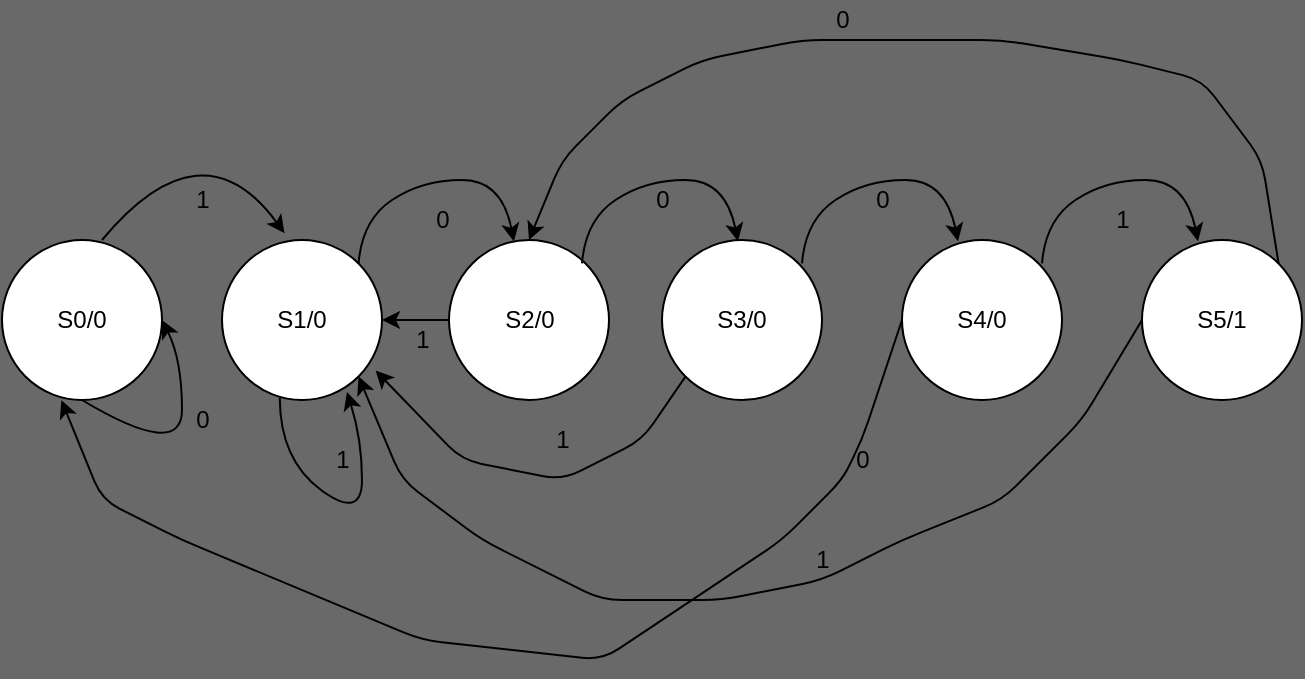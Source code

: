 <mxfile>
    <diagram id="OVht8wm5Ji7hTweQ56bp" name="第 1 页">
        <mxGraphModel dx="761" dy="443" grid="1" gridSize="10" guides="1" tooltips="1" connect="1" arrows="1" fold="1" page="1" pageScale="1" pageWidth="827" pageHeight="1169" background="#696969" math="0" shadow="0">
            <root>
                <mxCell id="0"/>
                <mxCell id="1" parent="0"/>
                <mxCell id="2" value="S0/0" style="ellipse;whiteSpace=wrap;html=1;aspect=fixed;" parent="1" vertex="1">
                    <mxGeometry x="120" y="200" width="80" height="80" as="geometry"/>
                </mxCell>
                <mxCell id="3" value="S1/0" style="ellipse;whiteSpace=wrap;html=1;aspect=fixed;" parent="1" vertex="1">
                    <mxGeometry x="230" y="200" width="80" height="80" as="geometry"/>
                </mxCell>
                <mxCell id="33" style="edgeStyle=none;html=1;exitX=0;exitY=0.5;exitDx=0;exitDy=0;entryX=1;entryY=0.5;entryDx=0;entryDy=0;" parent="1" source="4" target="3" edge="1">
                    <mxGeometry relative="1" as="geometry"/>
                </mxCell>
                <mxCell id="4" value="S2/0" style="ellipse;whiteSpace=wrap;html=1;aspect=fixed;" parent="1" vertex="1">
                    <mxGeometry x="343.5" y="200" width="80" height="80" as="geometry"/>
                </mxCell>
                <mxCell id="35" style="edgeStyle=none;html=1;exitX=0;exitY=1;exitDx=0;exitDy=0;entryX=0.96;entryY=0.816;entryDx=0;entryDy=0;entryPerimeter=0;" parent="1" source="5" target="3" edge="1">
                    <mxGeometry relative="1" as="geometry">
                        <mxPoint x="360" y="310" as="targetPoint"/>
                        <Array as="points">
                            <mxPoint x="440" y="300"/>
                            <mxPoint x="400" y="320"/>
                            <mxPoint x="350" y="310"/>
                        </Array>
                    </mxGeometry>
                </mxCell>
                <mxCell id="5" value="S3/0" style="ellipse;whiteSpace=wrap;html=1;aspect=fixed;" parent="1" vertex="1">
                    <mxGeometry x="450" y="200" width="80" height="80" as="geometry"/>
                </mxCell>
                <mxCell id="37" style="edgeStyle=none;html=1;exitX=0;exitY=0.5;exitDx=0;exitDy=0;entryX=0.371;entryY=1.001;entryDx=0;entryDy=0;entryPerimeter=0;" parent="1" source="6" edge="1" target="2">
                    <mxGeometry relative="1" as="geometry">
                        <mxPoint x="300" y="270" as="targetPoint"/>
                        <Array as="points">
                            <mxPoint x="550" y="300"/>
                            <mxPoint x="540" y="320"/>
                            <mxPoint x="510" y="350"/>
                            <mxPoint x="480" y="370"/>
                            <mxPoint x="420" y="410"/>
                            <mxPoint x="330" y="400"/>
                            <mxPoint x="210" y="350"/>
                            <mxPoint x="170" y="330"/>
                        </Array>
                    </mxGeometry>
                </mxCell>
                <mxCell id="6" value="S4/0" style="ellipse;whiteSpace=wrap;html=1;aspect=fixed;" parent="1" vertex="1">
                    <mxGeometry x="570" y="200" width="80" height="80" as="geometry"/>
                </mxCell>
                <mxCell id="7" value="" style="curved=1;endArrow=classic;html=1;entryX=0.391;entryY=-0.042;entryDx=0;entryDy=0;entryPerimeter=0;" parent="1" target="3" edge="1">
                    <mxGeometry width="50" height="50" relative="1" as="geometry">
                        <mxPoint x="170" y="200" as="sourcePoint"/>
                        <mxPoint x="220" y="150" as="targetPoint"/>
                        <Array as="points">
                            <mxPoint x="220" y="140"/>
                        </Array>
                    </mxGeometry>
                </mxCell>
                <mxCell id="29" style="edgeStyle=none;html=1;exitX=0;exitY=0.5;exitDx=0;exitDy=0;entryX=1;entryY=1;entryDx=0;entryDy=0;" parent="1" source="8" target="3" edge="1">
                    <mxGeometry relative="1" as="geometry">
                        <mxPoint x="410" y="360" as="targetPoint"/>
                        <Array as="points">
                            <mxPoint x="660" y="290"/>
                            <mxPoint x="620" y="330"/>
                            <mxPoint x="570" y="350"/>
                            <mxPoint x="530" y="370"/>
                            <mxPoint x="480" y="380"/>
                            <mxPoint x="420" y="380"/>
                            <mxPoint x="360" y="350"/>
                            <mxPoint x="320" y="320"/>
                        </Array>
                    </mxGeometry>
                </mxCell>
                <mxCell id="39" style="edgeStyle=none;html=1;exitX=1;exitY=0;exitDx=0;exitDy=0;entryX=0.5;entryY=0;entryDx=0;entryDy=0;" edge="1" parent="1" source="8" target="4">
                    <mxGeometry relative="1" as="geometry">
                        <mxPoint x="400" y="160" as="targetPoint"/>
                        <Array as="points">
                            <mxPoint x="750" y="160"/>
                            <mxPoint x="720" y="120"/>
                            <mxPoint x="680" y="110"/>
                            <mxPoint x="620" y="100"/>
                            <mxPoint x="570" y="100"/>
                            <mxPoint x="520" y="100"/>
                            <mxPoint x="470" y="110"/>
                            <mxPoint x="430" y="130"/>
                            <mxPoint x="400" y="160"/>
                        </Array>
                    </mxGeometry>
                </mxCell>
                <mxCell id="8" value="S5/1" style="ellipse;whiteSpace=wrap;html=1;aspect=fixed;" parent="1" vertex="1">
                    <mxGeometry x="690" y="200" width="80" height="80" as="geometry"/>
                </mxCell>
                <mxCell id="12" value="" style="curved=1;endArrow=classic;html=1;exitX=1;exitY=0;exitDx=0;exitDy=0;" parent="1" source="3" target="4" edge="1">
                    <mxGeometry width="50" height="50" relative="1" as="geometry">
                        <mxPoint x="290" y="220" as="sourcePoint"/>
                        <mxPoint x="340" y="170" as="targetPoint"/>
                        <Array as="points">
                            <mxPoint x="300" y="190"/>
                            <mxPoint x="330" y="170"/>
                            <mxPoint x="370" y="170"/>
                        </Array>
                    </mxGeometry>
                </mxCell>
                <mxCell id="13" value="" style="curved=1;endArrow=classic;html=1;exitX=1;exitY=0;exitDx=0;exitDy=0;" parent="1" edge="1">
                    <mxGeometry width="50" height="50" relative="1" as="geometry">
                        <mxPoint x="410.004" y="211.716" as="sourcePoint"/>
                        <mxPoint x="487.994" y="200.658" as="targetPoint"/>
                        <Array as="points">
                            <mxPoint x="411.72" y="190"/>
                            <mxPoint x="441.72" y="170"/>
                            <mxPoint x="481.72" y="170"/>
                        </Array>
                    </mxGeometry>
                </mxCell>
                <mxCell id="14" value="" style="curved=1;endArrow=classic;html=1;exitX=1;exitY=0;exitDx=0;exitDy=0;" parent="1" edge="1">
                    <mxGeometry width="50" height="50" relative="1" as="geometry">
                        <mxPoint x="520.004" y="211.716" as="sourcePoint"/>
                        <mxPoint x="597.994" y="200.658" as="targetPoint"/>
                        <Array as="points">
                            <mxPoint x="521.72" y="190"/>
                            <mxPoint x="551.72" y="170"/>
                            <mxPoint x="591.72" y="170"/>
                        </Array>
                    </mxGeometry>
                </mxCell>
                <mxCell id="15" value="" style="curved=1;endArrow=classic;html=1;exitX=1;exitY=0;exitDx=0;exitDy=0;" parent="1" edge="1">
                    <mxGeometry width="50" height="50" relative="1" as="geometry">
                        <mxPoint x="640.004" y="211.716" as="sourcePoint"/>
                        <mxPoint x="717.994" y="200.658" as="targetPoint"/>
                        <Array as="points">
                            <mxPoint x="641.72" y="190"/>
                            <mxPoint x="671.72" y="170"/>
                            <mxPoint x="711.72" y="170"/>
                        </Array>
                    </mxGeometry>
                </mxCell>
                <mxCell id="18" value="0" style="text;html=1;align=center;verticalAlign=middle;resizable=0;points=[];autosize=1;strokeColor=none;" parent="1" vertex="1">
                    <mxGeometry x="330" y="180" width="20" height="20" as="geometry"/>
                </mxCell>
                <mxCell id="21" value="1" style="text;html=1;align=center;verticalAlign=middle;resizable=0;points=[];autosize=1;strokeColor=none;" parent="1" vertex="1">
                    <mxGeometry x="210" y="170" width="20" height="20" as="geometry"/>
                </mxCell>
                <mxCell id="22" value="0" style="text;html=1;align=center;verticalAlign=middle;resizable=0;points=[];autosize=1;strokeColor=none;" parent="1" vertex="1">
                    <mxGeometry x="440" y="170" width="20" height="20" as="geometry"/>
                </mxCell>
                <mxCell id="23" value="0" style="text;html=1;align=center;verticalAlign=middle;resizable=0;points=[];autosize=1;strokeColor=none;" parent="1" vertex="1">
                    <mxGeometry x="550" y="170" width="20" height="20" as="geometry"/>
                </mxCell>
                <mxCell id="25" value="1" style="text;html=1;align=center;verticalAlign=middle;resizable=0;points=[];autosize=1;strokeColor=none;" parent="1" vertex="1">
                    <mxGeometry x="670" y="180" width="20" height="20" as="geometry"/>
                </mxCell>
                <mxCell id="26" value="" style="curved=1;endArrow=classic;html=1;entryX=0.781;entryY=0.95;entryDx=0;entryDy=0;entryPerimeter=0;exitX=0.361;exitY=0.988;exitDx=0;exitDy=0;exitPerimeter=0;" parent="1" source="3" target="3" edge="1">
                    <mxGeometry width="50" height="50" relative="1" as="geometry">
                        <mxPoint x="300" y="280" as="sourcePoint"/>
                        <mxPoint x="350" y="230" as="targetPoint"/>
                        <Array as="points">
                            <mxPoint x="259" y="310"/>
                            <mxPoint x="300" y="340"/>
                            <mxPoint x="300" y="300"/>
                        </Array>
                    </mxGeometry>
                </mxCell>
                <mxCell id="27" value="1" style="text;html=1;align=center;verticalAlign=middle;resizable=0;points=[];autosize=1;strokeColor=none;" parent="1" vertex="1">
                    <mxGeometry x="280" y="300" width="20" height="20" as="geometry"/>
                </mxCell>
                <mxCell id="30" value="1" style="text;html=1;align=center;verticalAlign=middle;resizable=0;points=[];autosize=1;strokeColor=none;" parent="1" vertex="1">
                    <mxGeometry x="520" y="350" width="20" height="20" as="geometry"/>
                </mxCell>
                <mxCell id="32" value="0" style="text;html=1;align=center;verticalAlign=middle;resizable=0;points=[];autosize=1;strokeColor=none;" parent="1" vertex="1">
                    <mxGeometry x="530" y="80" width="20" height="20" as="geometry"/>
                </mxCell>
                <mxCell id="34" value="1" style="text;html=1;align=center;verticalAlign=middle;resizable=0;points=[];autosize=1;strokeColor=none;" parent="1" vertex="1">
                    <mxGeometry x="320" y="240" width="20" height="20" as="geometry"/>
                </mxCell>
                <mxCell id="36" value="1" style="text;html=1;align=center;verticalAlign=middle;resizable=0;points=[];autosize=1;strokeColor=none;" parent="1" vertex="1">
                    <mxGeometry x="390" y="290" width="20" height="20" as="geometry"/>
                </mxCell>
                <mxCell id="38" value="0" style="text;html=1;align=center;verticalAlign=middle;resizable=0;points=[];autosize=1;strokeColor=none;" parent="1" vertex="1">
                    <mxGeometry x="540" y="300" width="20" height="20" as="geometry"/>
                </mxCell>
                <mxCell id="40" value="" style="curved=1;endArrow=classic;html=1;entryX=1;entryY=0.5;entryDx=0;entryDy=0;exitX=0.5;exitY=1;exitDx=0;exitDy=0;" edge="1" parent="1" source="2" target="2">
                    <mxGeometry width="50" height="50" relative="1" as="geometry">
                        <mxPoint x="190" y="270" as="sourcePoint"/>
                        <mxPoint x="240" y="220" as="targetPoint"/>
                        <Array as="points">
                            <mxPoint x="210" y="310"/>
                            <mxPoint x="210" y="260"/>
                        </Array>
                    </mxGeometry>
                </mxCell>
                <mxCell id="41" value="0" style="text;html=1;align=center;verticalAlign=middle;resizable=0;points=[];autosize=1;strokeColor=none;" vertex="1" parent="1">
                    <mxGeometry x="210" y="280" width="20" height="20" as="geometry"/>
                </mxCell>
            </root>
        </mxGraphModel>
    </diagram>
</mxfile>